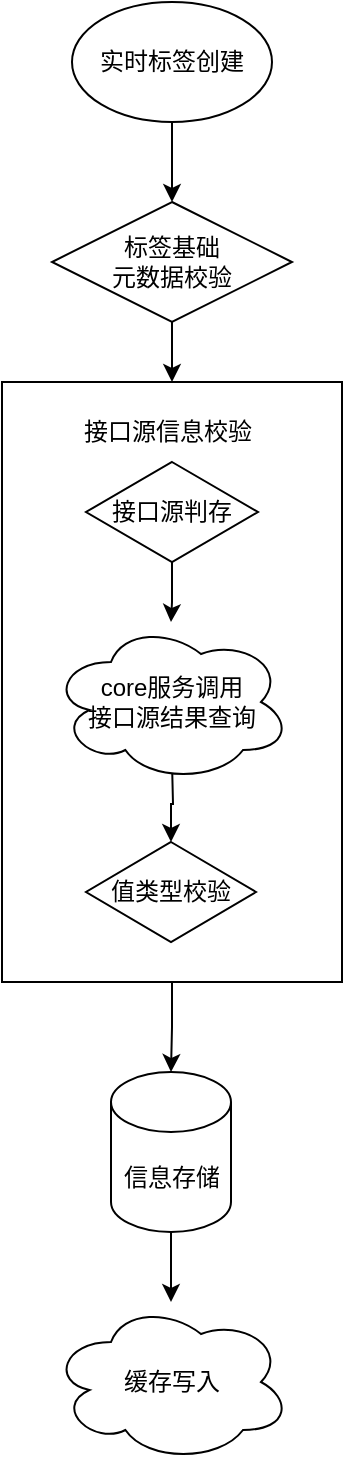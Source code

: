 <mxfile version="28.2.5">
  <diagram name="第 1 页" id="c8SDyT68PIQZvh0T6EyP">
    <mxGraphModel dx="1018" dy="655" grid="1" gridSize="10" guides="1" tooltips="1" connect="1" arrows="1" fold="1" page="1" pageScale="1" pageWidth="827" pageHeight="1169" math="0" shadow="0">
      <root>
        <mxCell id="0" />
        <mxCell id="1" parent="0" />
        <mxCell id="mvZhOEaOCcuFYLV9gbfs-3" value="" style="edgeStyle=orthogonalEdgeStyle;rounded=0;orthogonalLoop=1;jettySize=auto;html=1;" edge="1" parent="1" source="mvZhOEaOCcuFYLV9gbfs-1" target="mvZhOEaOCcuFYLV9gbfs-2">
          <mxGeometry relative="1" as="geometry" />
        </mxCell>
        <mxCell id="mvZhOEaOCcuFYLV9gbfs-1" value="实时标签创建" style="ellipse;whiteSpace=wrap;html=1;" vertex="1" parent="1">
          <mxGeometry x="320" y="50" width="100" height="60" as="geometry" />
        </mxCell>
        <mxCell id="mvZhOEaOCcuFYLV9gbfs-7" value="" style="edgeStyle=orthogonalEdgeStyle;rounded=0;orthogonalLoop=1;jettySize=auto;html=1;" edge="1" parent="1" source="mvZhOEaOCcuFYLV9gbfs-2" target="mvZhOEaOCcuFYLV9gbfs-6">
          <mxGeometry relative="1" as="geometry" />
        </mxCell>
        <mxCell id="mvZhOEaOCcuFYLV9gbfs-2" value="标签基础&lt;div&gt;元数据&lt;span style=&quot;background-color: transparent; color: light-dark(rgb(0, 0, 0), rgb(255, 255, 255));&quot;&gt;校验&lt;/span&gt;&lt;/div&gt;" style="rhombus;whiteSpace=wrap;html=1;" vertex="1" parent="1">
          <mxGeometry x="310" y="150" width="120" height="60" as="geometry" />
        </mxCell>
        <mxCell id="mvZhOEaOCcuFYLV9gbfs-17" value="" style="edgeStyle=orthogonalEdgeStyle;rounded=0;orthogonalLoop=1;jettySize=auto;html=1;" edge="1" parent="1" source="mvZhOEaOCcuFYLV9gbfs-6" target="mvZhOEaOCcuFYLV9gbfs-16">
          <mxGeometry relative="1" as="geometry" />
        </mxCell>
        <mxCell id="mvZhOEaOCcuFYLV9gbfs-6" value="" style="whiteSpace=wrap;html=1;" vertex="1" parent="1">
          <mxGeometry x="285" y="240" width="170" height="300" as="geometry" />
        </mxCell>
        <mxCell id="mvZhOEaOCcuFYLV9gbfs-10" value="接口源信息校验" style="text;strokeColor=none;fillColor=none;align=left;verticalAlign=middle;spacingLeft=4;spacingRight=4;overflow=hidden;points=[[0,0.5],[1,0.5]];portConstraint=eastwest;rotatable=0;whiteSpace=wrap;html=1;" vertex="1" parent="1">
          <mxGeometry x="320" y="250" width="100" height="30" as="geometry" />
        </mxCell>
        <mxCell id="mvZhOEaOCcuFYLV9gbfs-13" value="" style="edgeStyle=orthogonalEdgeStyle;rounded=0;orthogonalLoop=1;jettySize=auto;html=1;" edge="1" parent="1" source="mvZhOEaOCcuFYLV9gbfs-11" target="mvZhOEaOCcuFYLV9gbfs-18">
          <mxGeometry relative="1" as="geometry">
            <mxPoint x="370" y="352.5" as="targetPoint" />
          </mxGeometry>
        </mxCell>
        <mxCell id="mvZhOEaOCcuFYLV9gbfs-11" value="接口源判存" style="rhombus;whiteSpace=wrap;html=1;" vertex="1" parent="1">
          <mxGeometry x="327" y="280" width="86" height="50" as="geometry" />
        </mxCell>
        <mxCell id="mvZhOEaOCcuFYLV9gbfs-15" value="" style="edgeStyle=orthogonalEdgeStyle;rounded=0;orthogonalLoop=1;jettySize=auto;html=1;" edge="1" parent="1" target="mvZhOEaOCcuFYLV9gbfs-14">
          <mxGeometry relative="1" as="geometry">
            <mxPoint x="370" y="430" as="sourcePoint" />
          </mxGeometry>
        </mxCell>
        <mxCell id="mvZhOEaOCcuFYLV9gbfs-14" value="值类型校验" style="rhombus;whiteSpace=wrap;html=1;" vertex="1" parent="1">
          <mxGeometry x="327" y="470" width="85" height="50" as="geometry" />
        </mxCell>
        <mxCell id="mvZhOEaOCcuFYLV9gbfs-20" value="" style="edgeStyle=orthogonalEdgeStyle;rounded=0;orthogonalLoop=1;jettySize=auto;html=1;" edge="1" parent="1" source="mvZhOEaOCcuFYLV9gbfs-16" target="mvZhOEaOCcuFYLV9gbfs-19">
          <mxGeometry relative="1" as="geometry" />
        </mxCell>
        <mxCell id="mvZhOEaOCcuFYLV9gbfs-16" value="信息存储" style="shape=cylinder3;whiteSpace=wrap;html=1;boundedLbl=1;backgroundOutline=1;size=15;" vertex="1" parent="1">
          <mxGeometry x="339.5" y="585" width="60" height="80" as="geometry" />
        </mxCell>
        <mxCell id="mvZhOEaOCcuFYLV9gbfs-18" value="core服务调用&lt;div&gt;接口源结果查询&lt;/div&gt;" style="ellipse;shape=cloud;whiteSpace=wrap;html=1;" vertex="1" parent="1">
          <mxGeometry x="309.5" y="360" width="120" height="80" as="geometry" />
        </mxCell>
        <mxCell id="mvZhOEaOCcuFYLV9gbfs-19" value="缓存写入" style="ellipse;shape=cloud;whiteSpace=wrap;html=1;" vertex="1" parent="1">
          <mxGeometry x="309.5" y="700" width="120" height="80" as="geometry" />
        </mxCell>
      </root>
    </mxGraphModel>
  </diagram>
</mxfile>
